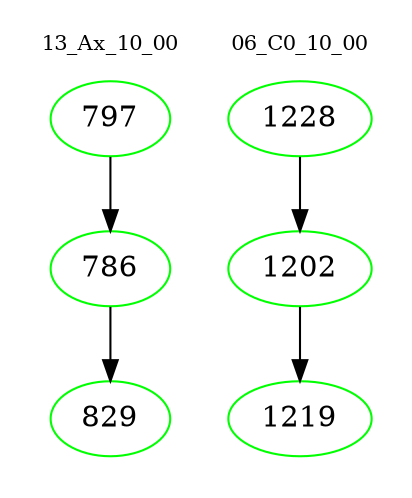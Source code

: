 digraph{
subgraph cluster_0 {
color = white
label = "13_Ax_10_00";
fontsize=10;
T0_797 [label="797", color="green"]
T0_797 -> T0_786 [color="black"]
T0_786 [label="786", color="green"]
T0_786 -> T0_829 [color="black"]
T0_829 [label="829", color="green"]
}
subgraph cluster_1 {
color = white
label = "06_C0_10_00";
fontsize=10;
T1_1228 [label="1228", color="green"]
T1_1228 -> T1_1202 [color="black"]
T1_1202 [label="1202", color="green"]
T1_1202 -> T1_1219 [color="black"]
T1_1219 [label="1219", color="green"]
}
}
